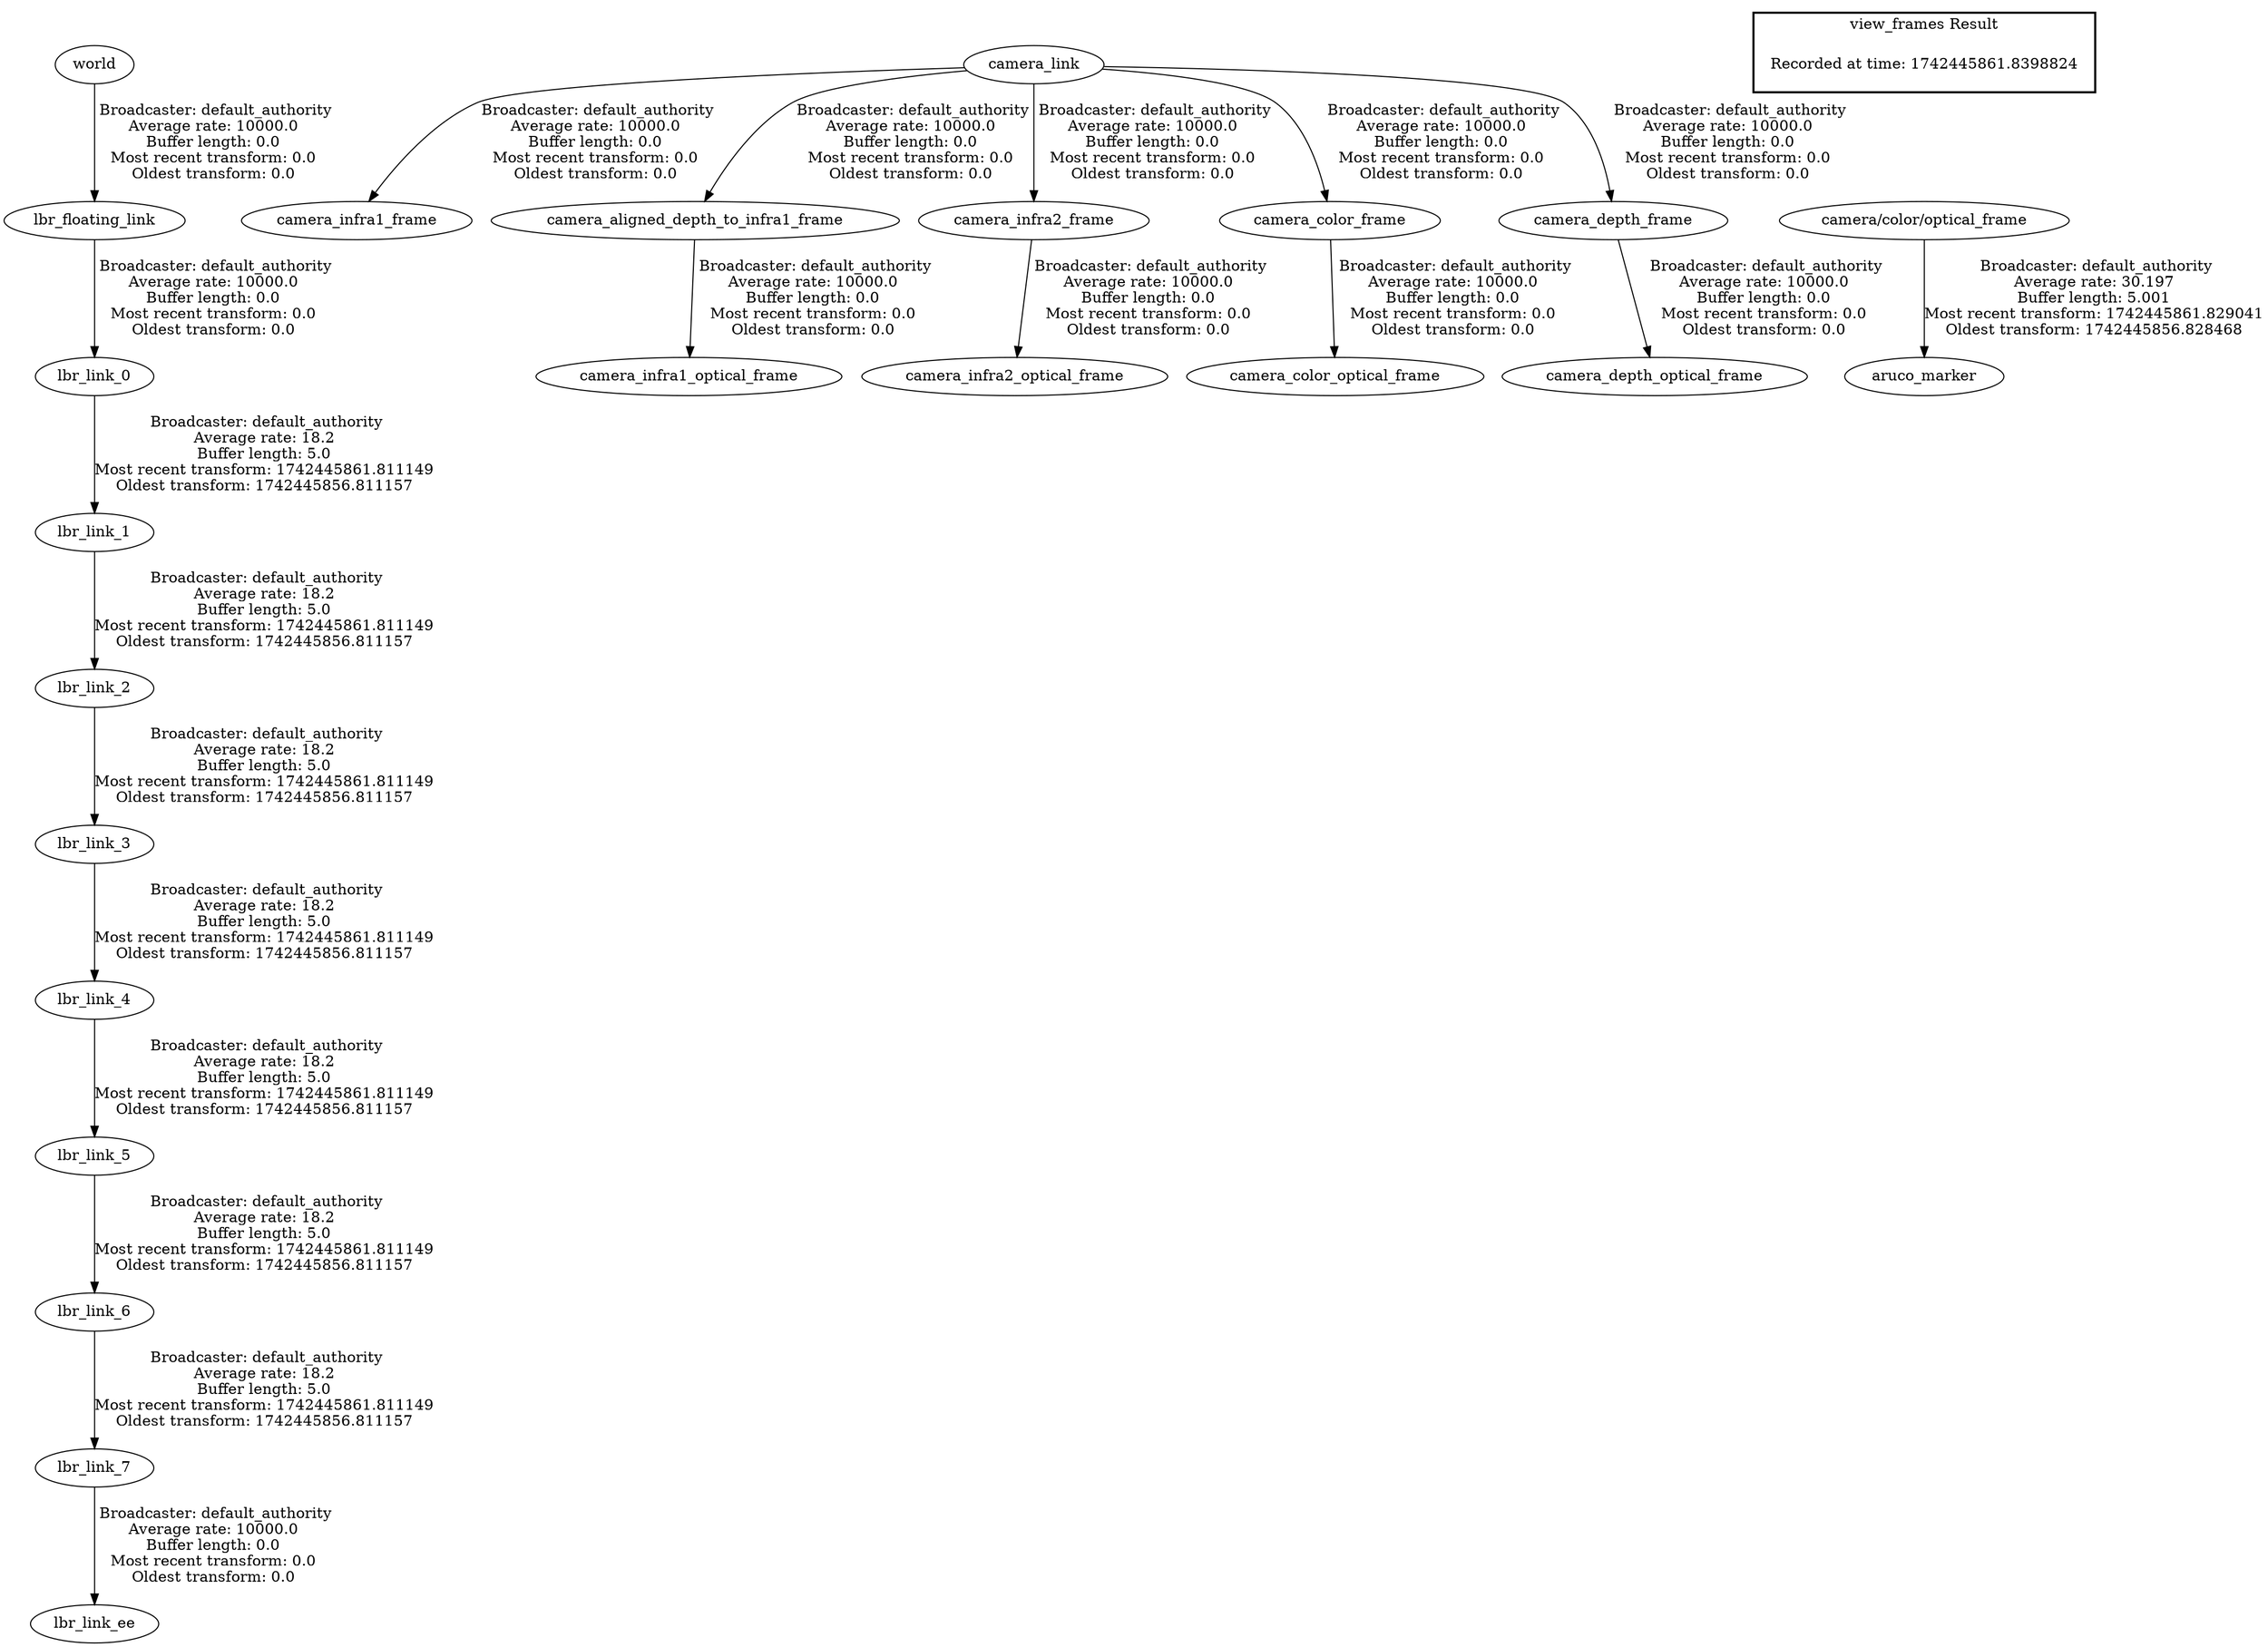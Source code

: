 digraph G {
"lbr_link_0" -> "lbr_link_1"[label=" Broadcaster: default_authority\nAverage rate: 18.2\nBuffer length: 5.0\nMost recent transform: 1742445861.811149\nOldest transform: 1742445856.811157\n"];
"lbr_floating_link" -> "lbr_link_0"[label=" Broadcaster: default_authority\nAverage rate: 10000.0\nBuffer length: 0.0\nMost recent transform: 0.0\nOldest transform: 0.0\n"];
"lbr_link_1" -> "lbr_link_2"[label=" Broadcaster: default_authority\nAverage rate: 18.2\nBuffer length: 5.0\nMost recent transform: 1742445861.811149\nOldest transform: 1742445856.811157\n"];
"lbr_link_2" -> "lbr_link_3"[label=" Broadcaster: default_authority\nAverage rate: 18.2\nBuffer length: 5.0\nMost recent transform: 1742445861.811149\nOldest transform: 1742445856.811157\n"];
"lbr_link_3" -> "lbr_link_4"[label=" Broadcaster: default_authority\nAverage rate: 18.2\nBuffer length: 5.0\nMost recent transform: 1742445861.811149\nOldest transform: 1742445856.811157\n"];
"lbr_link_4" -> "lbr_link_5"[label=" Broadcaster: default_authority\nAverage rate: 18.2\nBuffer length: 5.0\nMost recent transform: 1742445861.811149\nOldest transform: 1742445856.811157\n"];
"lbr_link_5" -> "lbr_link_6"[label=" Broadcaster: default_authority\nAverage rate: 18.2\nBuffer length: 5.0\nMost recent transform: 1742445861.811149\nOldest transform: 1742445856.811157\n"];
"lbr_link_6" -> "lbr_link_7"[label=" Broadcaster: default_authority\nAverage rate: 18.2\nBuffer length: 5.0\nMost recent transform: 1742445861.811149\nOldest transform: 1742445856.811157\n"];
"world" -> "lbr_floating_link"[label=" Broadcaster: default_authority\nAverage rate: 10000.0\nBuffer length: 0.0\nMost recent transform: 0.0\nOldest transform: 0.0\n"];
"lbr_link_7" -> "lbr_link_ee"[label=" Broadcaster: default_authority\nAverage rate: 10000.0\nBuffer length: 0.0\nMost recent transform: 0.0\nOldest transform: 0.0\n"];
"camera_link" -> "camera_infra1_frame"[label=" Broadcaster: default_authority\nAverage rate: 10000.0\nBuffer length: 0.0\nMost recent transform: 0.0\nOldest transform: 0.0\n"];
"camera_aligned_depth_to_infra1_frame" -> "camera_infra1_optical_frame"[label=" Broadcaster: default_authority\nAverage rate: 10000.0\nBuffer length: 0.0\nMost recent transform: 0.0\nOldest transform: 0.0\n"];
"camera_link" -> "camera_aligned_depth_to_infra1_frame"[label=" Broadcaster: default_authority\nAverage rate: 10000.0\nBuffer length: 0.0\nMost recent transform: 0.0\nOldest transform: 0.0\n"];
"camera_link" -> "camera_infra2_frame"[label=" Broadcaster: default_authority\nAverage rate: 10000.0\nBuffer length: 0.0\nMost recent transform: 0.0\nOldest transform: 0.0\n"];
"camera_infra2_frame" -> "camera_infra2_optical_frame"[label=" Broadcaster: default_authority\nAverage rate: 10000.0\nBuffer length: 0.0\nMost recent transform: 0.0\nOldest transform: 0.0\n"];
"camera_link" -> "camera_color_frame"[label=" Broadcaster: default_authority\nAverage rate: 10000.0\nBuffer length: 0.0\nMost recent transform: 0.0\nOldest transform: 0.0\n"];
"camera_color_frame" -> "camera_color_optical_frame"[label=" Broadcaster: default_authority\nAverage rate: 10000.0\nBuffer length: 0.0\nMost recent transform: 0.0\nOldest transform: 0.0\n"];
"camera_link" -> "camera_depth_frame"[label=" Broadcaster: default_authority\nAverage rate: 10000.0\nBuffer length: 0.0\nMost recent transform: 0.0\nOldest transform: 0.0\n"];
"camera_depth_frame" -> "camera_depth_optical_frame"[label=" Broadcaster: default_authority\nAverage rate: 10000.0\nBuffer length: 0.0\nMost recent transform: 0.0\nOldest transform: 0.0\n"];
"camera/color/optical_frame" -> "aruco_marker"[label=" Broadcaster: default_authority\nAverage rate: 30.197\nBuffer length: 5.001\nMost recent transform: 1742445861.829041\nOldest transform: 1742445856.828468\n"];
edge [style=invis];
 subgraph cluster_legend { style=bold; color=black; label ="view_frames Result";
"Recorded at time: 1742445861.8398824"[ shape=plaintext ] ;
}->"camera/color/optical_frame";
}